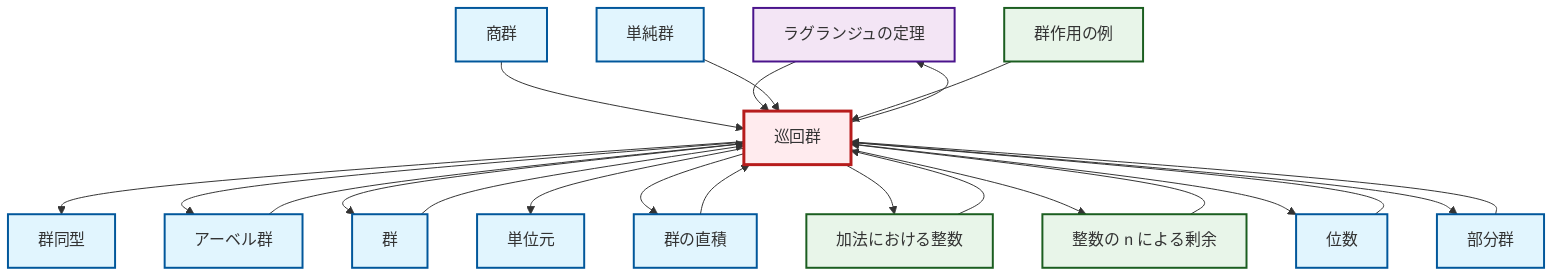 graph TD
    classDef definition fill:#e1f5fe,stroke:#01579b,stroke-width:2px
    classDef theorem fill:#f3e5f5,stroke:#4a148c,stroke-width:2px
    classDef axiom fill:#fff3e0,stroke:#e65100,stroke-width:2px
    classDef example fill:#e8f5e9,stroke:#1b5e20,stroke-width:2px
    classDef current fill:#ffebee,stroke:#b71c1c,stroke-width:3px
    def-identity-element["単位元"]:::definition
    thm-lagrange["ラグランジュの定理"]:::theorem
    ex-integers-addition["加法における整数"]:::example
    def-subgroup["部分群"]:::definition
    def-quotient-group["商群"]:::definition
    def-group["群"]:::definition
    ex-group-action-examples["群作用の例"]:::example
    def-abelian-group["アーベル群"]:::definition
    def-cyclic-group["巡回群"]:::definition
    def-direct-product["群の直積"]:::definition
    def-order["位数"]:::definition
    def-simple-group["単純群"]:::definition
    def-isomorphism["群同型"]:::definition
    ex-quotient-integers-mod-n["整数の n による剰余"]:::example
    def-quotient-group --> def-cyclic-group
    thm-lagrange --> def-cyclic-group
    def-cyclic-group --> def-isomorphism
    def-cyclic-group --> def-abelian-group
    def-cyclic-group --> def-group
    def-simple-group --> def-cyclic-group
    def-cyclic-group --> def-identity-element
    def-abelian-group --> def-cyclic-group
    ex-integers-addition --> def-cyclic-group
    def-cyclic-group --> def-direct-product
    def-group --> def-cyclic-group
    def-direct-product --> def-cyclic-group
    def-cyclic-group --> ex-integers-addition
    ex-quotient-integers-mod-n --> def-cyclic-group
    def-cyclic-group --> ex-quotient-integers-mod-n
    def-cyclic-group --> def-order
    def-subgroup --> def-cyclic-group
    def-cyclic-group --> thm-lagrange
    def-order --> def-cyclic-group
    ex-group-action-examples --> def-cyclic-group
    def-cyclic-group --> def-subgroup
    class def-cyclic-group current
